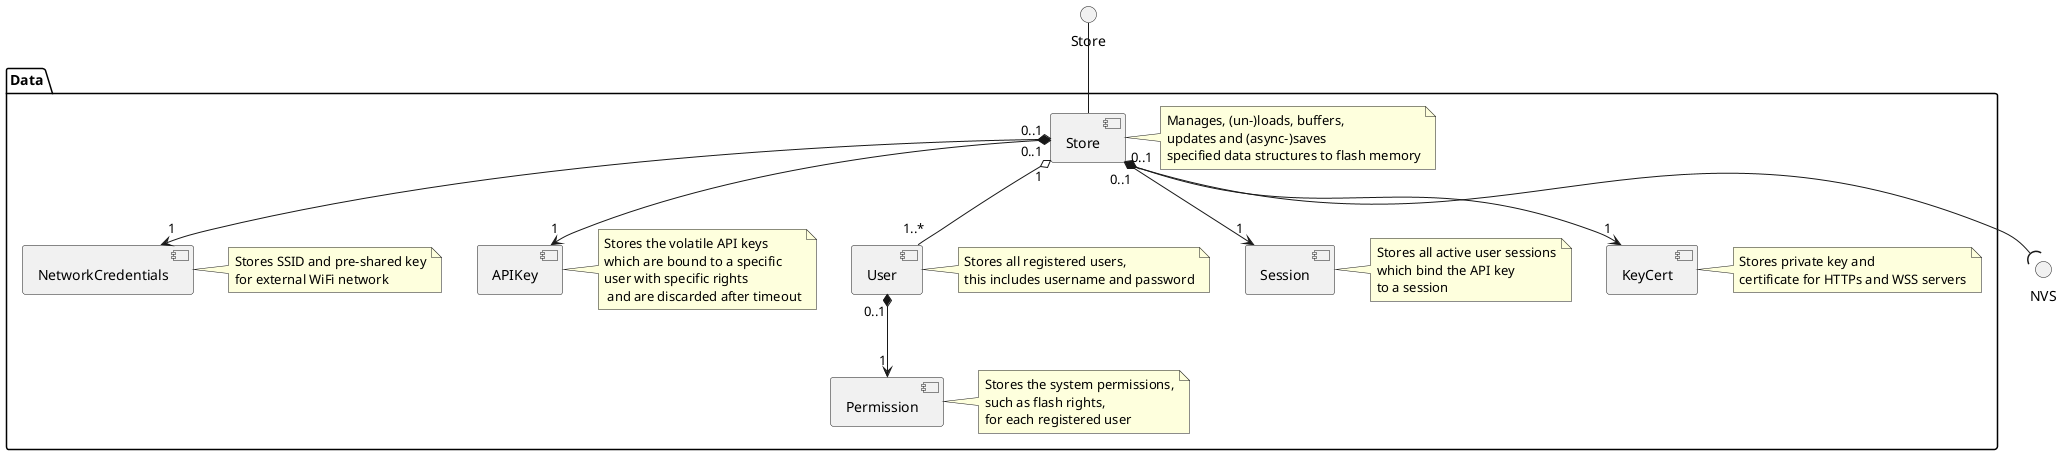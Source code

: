 @startuml
interface "Store" as Store

interface "NVS" as nvshalinterface

package Data {
    component "Store" as store
    component "Permission" as persmissions
    component "User" as users
    component "NetworkCredentials" as netcredentials
    component "Session" as sessions
    component "APIKey" as apikey
    component "KeyCert" as keycert

    note right of store : Manages, (un-)loads, buffers,\nupdates and (async-)saves\nspecified data structures to flash memory
    note right of netcredentials : Stores SSID and pre-shared key\nfor external WiFi network
    note right of apikey : Stores the volatile API keys\nwhich are bound to a specific\nuser with specific rights\n and are discarded after timeout
    note right of users : Stores all registered users,\nthis includes username and password
    note right of persmissions : Stores the system permissions,\nsuch as flash rights,\nfor each registered user
    note right of sessions : Stores all active user sessions\nwhich bind the API key\nto a session
    note right of keycert : Stores private key and\ncertificate for HTTPs and WSS servers

    store -up- Store

    store "0..1" *--> "1" keycert
    store "0..1" *--> "1" sessions
    store "0..1" *--> "1" netcredentials
    store "0..1" *--> "1" apikey
    store "1" o-- "1..*" users
    users "0..1" *--> "1" persmissions

    store -down-(nvshalinterface
}
@enduml